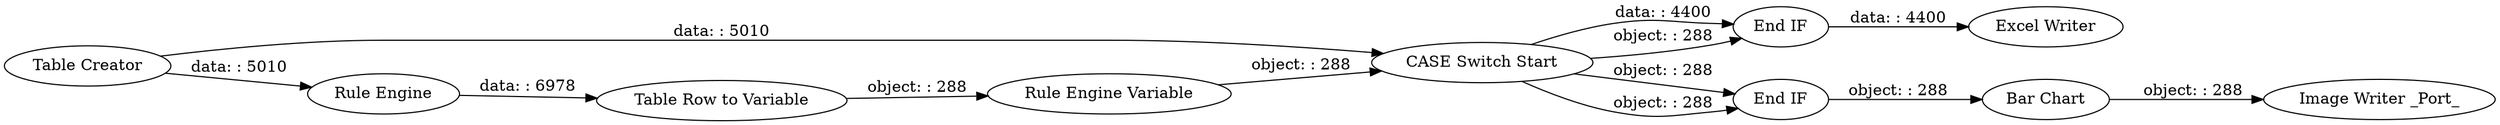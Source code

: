 digraph {
	"8323284509970883683_14" [label="End IF"]
	"8323284509970883683_5" [label="Table Creator"]
	"8323284509970883683_1" [label="CASE Switch Start"]
	"8323284509970883683_15" [label="End IF"]
	"8323284509970883683_17" [label="Rule Engine"]
	"8323284509970883683_9" [label="Excel Writer"]
	"8323284509970883683_16" [label="Bar Chart"]
	"8323284509970883683_13" [label="Image Writer _Port_"]
	"8323284509970883683_4" [label="Rule Engine Variable"]
	"8323284509970883683_18" [label="Table Row to Variable"]
	"8323284509970883683_1" -> "8323284509970883683_15" [label="object: : 288"]
	"8323284509970883683_15" -> "8323284509970883683_16" [label="object: : 288"]
	"8323284509970883683_16" -> "8323284509970883683_13" [label="object: : 288"]
	"8323284509970883683_1" -> "8323284509970883683_15" [label="object: : 288"]
	"8323284509970883683_5" -> "8323284509970883683_17" [label="data: : 5010"]
	"8323284509970883683_17" -> "8323284509970883683_18" [label="data: : 6978"]
	"8323284509970883683_1" -> "8323284509970883683_14" [label="data: : 4400"]
	"8323284509970883683_4" -> "8323284509970883683_1" [label="object: : 288"]
	"8323284509970883683_5" -> "8323284509970883683_1" [label="data: : 5010"]
	"8323284509970883683_14" -> "8323284509970883683_9" [label="data: : 4400"]
	"8323284509970883683_18" -> "8323284509970883683_4" [label="object: : 288"]
	"8323284509970883683_1" -> "8323284509970883683_14" [label="object: : 288"]
	rankdir=LR
}
